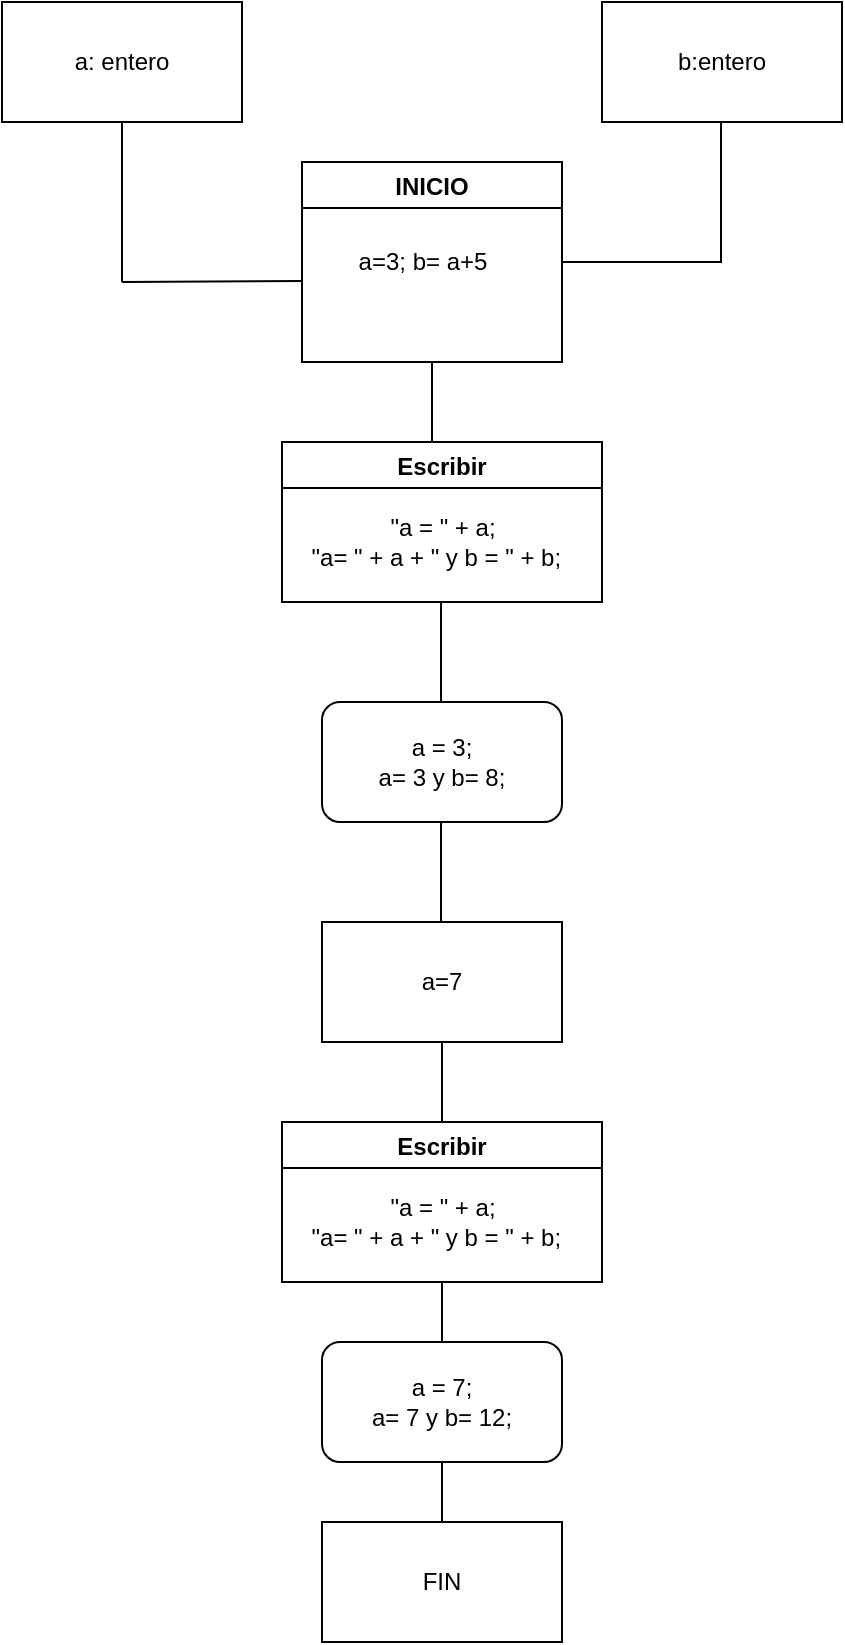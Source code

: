 <mxfile version="16.5.6" type="device"><diagram id="C5RBs43oDa-KdzZeNtuy" name="Page-1"><mxGraphModel dx="1422" dy="737" grid="1" gridSize="10" guides="1" tooltips="1" connect="1" arrows="1" fold="1" page="1" pageScale="1" pageWidth="827" pageHeight="1169" math="0" shadow="0"><root><mxCell id="WIyWlLk6GJQsqaUBKTNV-0"/><mxCell id="WIyWlLk6GJQsqaUBKTNV-1" parent="WIyWlLk6GJQsqaUBKTNV-0"/><mxCell id="HW9EVjbjvi1cIWSYBmrx-4" value="a: entero" style="rounded=0;whiteSpace=wrap;html=1;" parent="WIyWlLk6GJQsqaUBKTNV-1" vertex="1"><mxGeometry x="170" y="250" width="120" height="60" as="geometry"/></mxCell><mxCell id="HW9EVjbjvi1cIWSYBmrx-5" value="b:entero" style="rounded=0;whiteSpace=wrap;html=1;" parent="WIyWlLk6GJQsqaUBKTNV-1" vertex="1"><mxGeometry x="470" y="250" width="120" height="60" as="geometry"/></mxCell><mxCell id="HW9EVjbjvi1cIWSYBmrx-7" value="" style="endArrow=none;html=1;rounded=0;entryX=0.5;entryY=1;entryDx=0;entryDy=0;" parent="WIyWlLk6GJQsqaUBKTNV-1" target="HW9EVjbjvi1cIWSYBmrx-4" edge="1"><mxGeometry width="50" height="50" relative="1" as="geometry"><mxPoint x="230" y="390" as="sourcePoint"/><mxPoint x="330" y="320" as="targetPoint"/></mxGeometry></mxCell><mxCell id="HW9EVjbjvi1cIWSYBmrx-8" value="" style="endArrow=none;html=1;rounded=0;" parent="WIyWlLk6GJQsqaUBKTNV-1" edge="1"><mxGeometry width="50" height="50" relative="1" as="geometry"><mxPoint x="529.5" y="340" as="sourcePoint"/><mxPoint x="529.5" y="310" as="targetPoint"/></mxGeometry></mxCell><mxCell id="HW9EVjbjvi1cIWSYBmrx-11" value="" style="endArrow=none;html=1;rounded=0;" parent="WIyWlLk6GJQsqaUBKTNV-1" edge="1"><mxGeometry width="50" height="50" relative="1" as="geometry"><mxPoint x="529.5" y="380" as="sourcePoint"/><mxPoint x="529.5" y="340" as="targetPoint"/></mxGeometry></mxCell><mxCell id="HW9EVjbjvi1cIWSYBmrx-13" value="INICIO" style="swimlane;startSize=23;" parent="WIyWlLk6GJQsqaUBKTNV-1" vertex="1"><mxGeometry x="320" y="330" width="130" height="100" as="geometry"/></mxCell><mxCell id="HW9EVjbjvi1cIWSYBmrx-9" value="" style="endArrow=none;html=1;rounded=0;exitX=0;exitY=0.5;exitDx=0;exitDy=0;" parent="HW9EVjbjvi1cIWSYBmrx-13" edge="1"><mxGeometry width="50" height="50" relative="1" as="geometry"><mxPoint y="59.5" as="sourcePoint"/><mxPoint x="-90" y="60" as="targetPoint"/></mxGeometry></mxCell><mxCell id="HW9EVjbjvi1cIWSYBmrx-15" value="" style="endArrow=none;html=1;rounded=0;exitX=1;exitY=0.5;exitDx=0;exitDy=0;" parent="WIyWlLk6GJQsqaUBKTNV-1" source="HW9EVjbjvi1cIWSYBmrx-13" edge="1"><mxGeometry width="50" height="50" relative="1" as="geometry"><mxPoint x="510" y="430" as="sourcePoint"/><mxPoint x="530" y="380" as="targetPoint"/><Array as="points"><mxPoint x="490" y="380"/></Array></mxGeometry></mxCell><mxCell id="HW9EVjbjvi1cIWSYBmrx-16" value="a=3; b= a+5" style="text;html=1;align=center;verticalAlign=middle;resizable=0;points=[];autosize=1;strokeColor=none;fillColor=none;" parent="WIyWlLk6GJQsqaUBKTNV-1" vertex="1"><mxGeometry x="340" y="370" width="80" height="20" as="geometry"/></mxCell><mxCell id="HW9EVjbjvi1cIWSYBmrx-17" value="" style="endArrow=none;html=1;rounded=0;entryX=0.5;entryY=1;entryDx=0;entryDy=0;" parent="WIyWlLk6GJQsqaUBKTNV-1" target="HW9EVjbjvi1cIWSYBmrx-13" edge="1"><mxGeometry width="50" height="50" relative="1" as="geometry"><mxPoint x="385" y="470" as="sourcePoint"/><mxPoint x="410" y="430" as="targetPoint"/></mxGeometry></mxCell><mxCell id="HW9EVjbjvi1cIWSYBmrx-18" value="Escribir" style="swimlane;" parent="WIyWlLk6GJQsqaUBKTNV-1" vertex="1"><mxGeometry x="310" y="470" width="160" height="80" as="geometry"/></mxCell><mxCell id="HW9EVjbjvi1cIWSYBmrx-19" value="&quot;a = &quot; + a;&lt;br&gt;&quot;a= &quot; + a + &quot; y b = &quot; + b;&amp;nbsp;&amp;nbsp;" style="text;html=1;align=center;verticalAlign=middle;resizable=0;points=[];autosize=1;strokeColor=none;fillColor=none;" parent="HW9EVjbjvi1cIWSYBmrx-18" vertex="1"><mxGeometry x="5" y="35" width="150" height="30" as="geometry"/></mxCell><mxCell id="HW9EVjbjvi1cIWSYBmrx-20" value="" style="endArrow=none;html=1;rounded=0;" parent="WIyWlLk6GJQsqaUBKTNV-1" edge="1"><mxGeometry width="50" height="50" relative="1" as="geometry"><mxPoint x="389.5" y="600" as="sourcePoint"/><mxPoint x="389.5" y="550" as="targetPoint"/><Array as="points"/></mxGeometry></mxCell><mxCell id="HW9EVjbjvi1cIWSYBmrx-21" value="a=7" style="rounded=0;whiteSpace=wrap;html=1;" parent="WIyWlLk6GJQsqaUBKTNV-1" vertex="1"><mxGeometry x="330" y="710" width="120" height="60" as="geometry"/></mxCell><mxCell id="HW9EVjbjvi1cIWSYBmrx-22" value="" style="endArrow=none;html=1;rounded=0;" parent="WIyWlLk6GJQsqaUBKTNV-1" edge="1"><mxGeometry width="50" height="50" relative="1" as="geometry"><mxPoint x="389.5" y="710" as="sourcePoint"/><mxPoint x="389.5" y="660" as="targetPoint"/></mxGeometry></mxCell><mxCell id="HW9EVjbjvi1cIWSYBmrx-23" value="Escribir" style="swimlane;" parent="WIyWlLk6GJQsqaUBKTNV-1" vertex="1"><mxGeometry x="310" y="810" width="160" height="80" as="geometry"><mxRectangle x="310" y="710" width="80" height="23" as="alternateBounds"/></mxGeometry></mxCell><mxCell id="HW9EVjbjvi1cIWSYBmrx-24" value="&quot;a = &quot; + a;&lt;br&gt;&quot;a= &quot; + a + &quot; y b = &quot; + b;&amp;nbsp;&amp;nbsp;" style="text;html=1;align=center;verticalAlign=middle;resizable=0;points=[];autosize=1;strokeColor=none;fillColor=none;" parent="HW9EVjbjvi1cIWSYBmrx-23" vertex="1"><mxGeometry x="5" y="35" width="150" height="30" as="geometry"/></mxCell><mxCell id="xWp5m-wa5-zRX2s9y3KI-0" value="FIN" style="rounded=0;whiteSpace=wrap;html=1;" parent="WIyWlLk6GJQsqaUBKTNV-1" vertex="1"><mxGeometry x="330" y="1010" width="120" height="60" as="geometry"/></mxCell><mxCell id="88hlcjXccIIsLq-sktAN-0" value="a = 3;&lt;br&gt;a= 3 y b= 8;" style="rounded=1;whiteSpace=wrap;html=1;" vertex="1" parent="WIyWlLk6GJQsqaUBKTNV-1"><mxGeometry x="330" y="600" width="120" height="60" as="geometry"/></mxCell><mxCell id="88hlcjXccIIsLq-sktAN-1" value="" style="endArrow=none;html=1;rounded=0;entryX=0.5;entryY=1;entryDx=0;entryDy=0;exitX=0.5;exitY=0;exitDx=0;exitDy=0;" edge="1" parent="WIyWlLk6GJQsqaUBKTNV-1" source="HW9EVjbjvi1cIWSYBmrx-23" target="HW9EVjbjvi1cIWSYBmrx-21"><mxGeometry width="50" height="50" relative="1" as="geometry"><mxPoint x="360" y="820" as="sourcePoint"/><mxPoint x="410" y="770" as="targetPoint"/></mxGeometry></mxCell><mxCell id="88hlcjXccIIsLq-sktAN-2" value="&lt;span&gt;a = 7;&lt;/span&gt;&lt;br&gt;&lt;span&gt;a= 7 y b= 12;&lt;/span&gt;" style="rounded=1;whiteSpace=wrap;html=1;" vertex="1" parent="WIyWlLk6GJQsqaUBKTNV-1"><mxGeometry x="330" y="920" width="120" height="60" as="geometry"/></mxCell><mxCell id="88hlcjXccIIsLq-sktAN-3" value="" style="endArrow=none;html=1;rounded=0;exitX=0.5;exitY=0;exitDx=0;exitDy=0;" edge="1" parent="WIyWlLk6GJQsqaUBKTNV-1" source="88hlcjXccIIsLq-sktAN-2"><mxGeometry width="50" height="50" relative="1" as="geometry"><mxPoint x="340" y="940" as="sourcePoint"/><mxPoint x="390" y="890" as="targetPoint"/></mxGeometry></mxCell><mxCell id="88hlcjXccIIsLq-sktAN-4" value="" style="endArrow=none;html=1;rounded=0;entryX=0.5;entryY=1;entryDx=0;entryDy=0;exitX=0.5;exitY=0;exitDx=0;exitDy=0;" edge="1" parent="WIyWlLk6GJQsqaUBKTNV-1" source="xWp5m-wa5-zRX2s9y3KI-0" target="88hlcjXccIIsLq-sktAN-2"><mxGeometry width="50" height="50" relative="1" as="geometry"><mxPoint x="370" y="1030" as="sourcePoint"/><mxPoint x="420" y="980" as="targetPoint"/></mxGeometry></mxCell></root></mxGraphModel></diagram></mxfile>
